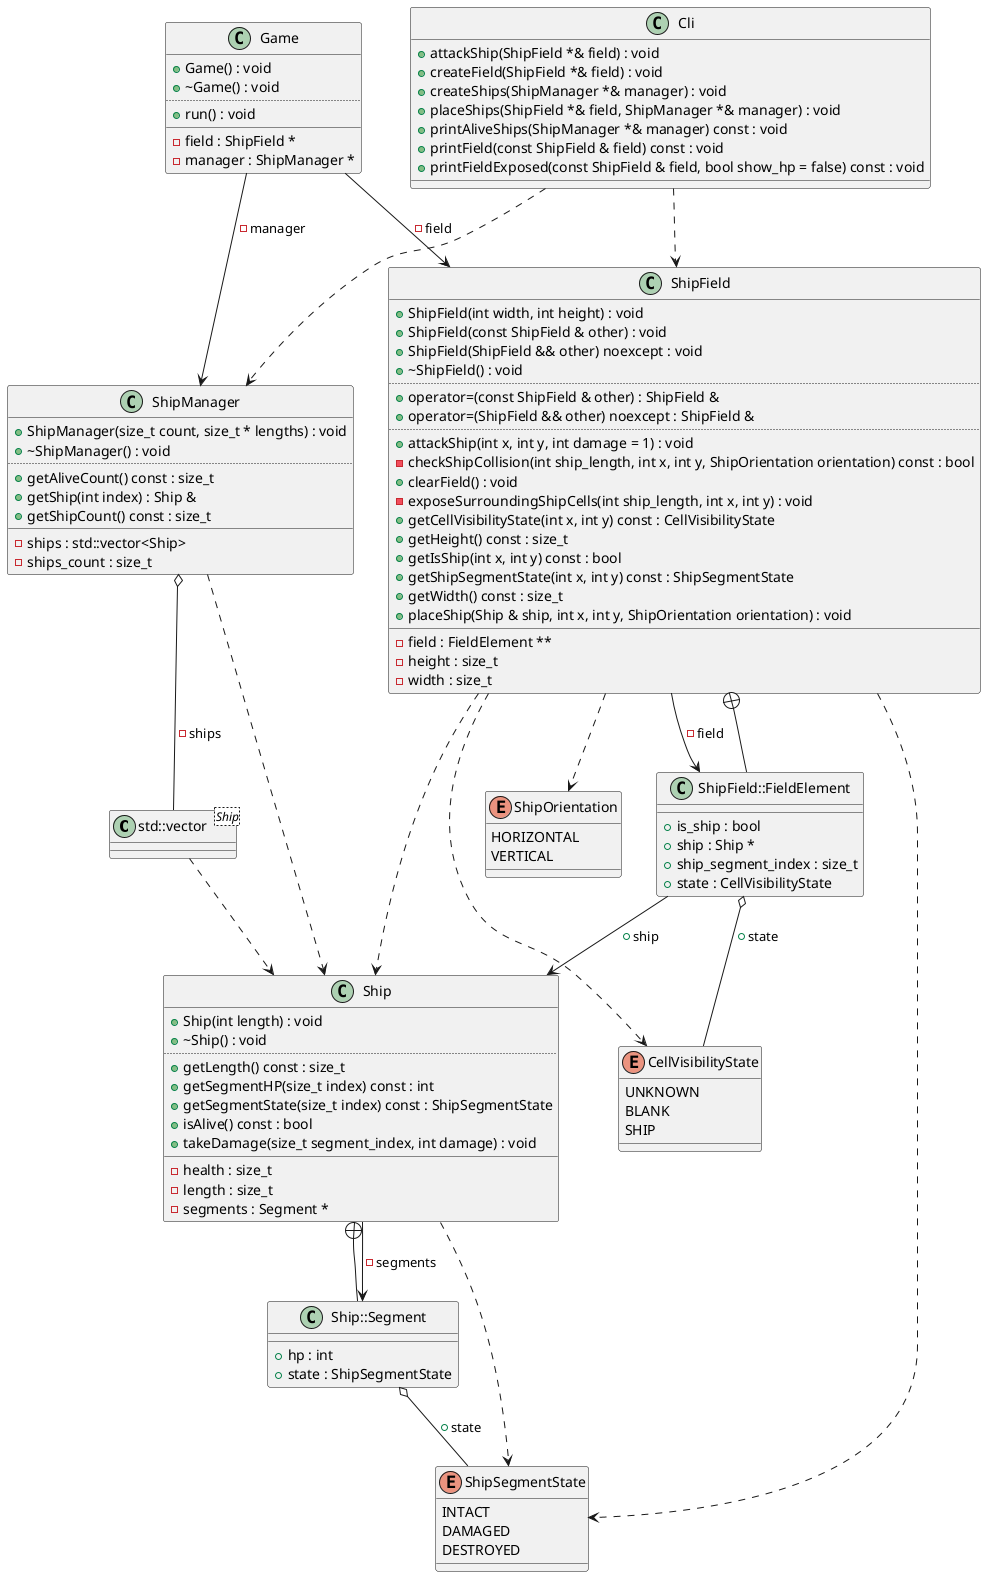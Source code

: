 @startuml
class "std::vector<Ship>" as C_0010668212532447068380
class C_0010668212532447068380 {
__
}
enum "ShipSegmentState" as C_0014256742677139282670
enum C_0014256742677139282670 {
INTACT
DAMAGED
DESTROYED
}
enum "ShipOrientation" as C_0002579181642537833876
enum C_0002579181642537833876 {
HORIZONTAL
VERTICAL
}
enum "CellVisibilityState" as C_0003333043679234439357
enum C_0003333043679234439357 {
UNKNOWN
BLANK
SHIP
}
class "Ship" as C_0014529657433315016423
class C_0014529657433315016423 {
+Ship(int length) : void
+~Ship() : void
..
+getLength() const : size_t
+getSegmentHP(size_t index) const : int
+getSegmentState(size_t index) const : ShipSegmentState
+isAlive() const : bool
+takeDamage(size_t segment_index, int damage) : void
__
-health : size_t
-length : size_t
-segments : Segment *
}
class "Ship::Segment" as C_0000674658759292391449
class C_0000674658759292391449 {
__
+hp : int
+state : ShipSegmentState
}
class "ShipField" as C_0003843296779074973901
class C_0003843296779074973901 {
+ShipField(int width, int height) : void
+ShipField(const ShipField & other) : void
+ShipField(ShipField && other) noexcept : void
+~ShipField() : void
..
+operator=(const ShipField & other) : ShipField &
+operator=(ShipField && other) noexcept : ShipField &
..
+attackShip(int x, int y, int damage = 1) : void
-checkShipCollision(int ship_length, int x, int y, ShipOrientation orientation) const : bool
+clearField() : void
-exposeSurroundingShipCells(int ship_length, int x, int y) : void
+getCellVisibilityState(int x, int y) const : CellVisibilityState
+getHeight() const : size_t
+getIsShip(int x, int y) const : bool
+getShipSegmentState(int x, int y) const : ShipSegmentState
+getWidth() const : size_t
+placeShip(Ship & ship, int x, int y, ShipOrientation orientation) : void
__
-field : FieldElement **
-height : size_t
-width : size_t
}
class "ShipField::FieldElement" as C_0000316359785794417378
class C_0000316359785794417378 {
__
+is_ship : bool
+ship : Ship *
+ship_segment_index : size_t
+state : CellVisibilityState
}
class "ShipManager" as C_0017499122254539489506
class C_0017499122254539489506 {
+ShipManager(size_t count, size_t * lengths) : void
+~ShipManager() : void
..
+getAliveCount() const : size_t
+getShip(int index) : Ship &
+getShipCount() const : size_t
__
-ships : std::vector<Ship>
-ships_count : size_t
}
class "Game" as C_0017470460303031448044
class C_0017470460303031448044 {
+Game() : void
+~Game() : void
..
+run() : void
__
-field : ShipField *
-manager : ShipManager *
}
class "Cli" as C_0009229322579776335995
class C_0009229322579776335995 {
+attackShip(ShipField *& field) : void
+createField(ShipField *& field) : void
+createShips(ShipManager *& manager) : void
+placeShips(ShipField *& field, ShipManager *& manager) : void
+printAliveShips(ShipManager *& manager) const : void
+printField(const ShipField & field) const : void
+printFieldExposed(const ShipField & field, bool show_hp = false) const : void
__
}
C_0010668212532447068380 ..> C_0014529657433315016423
C_0014529657433315016423 ..> C_0014256742677139282670
C_0014529657433315016423 --> C_0000674658759292391449 : -segments
C_0000674658759292391449 --+ C_0014529657433315016423
C_0000674658759292391449 o-- C_0014256742677139282670 : +state
C_0003843296779074973901 ..> C_0002579181642537833876
C_0003843296779074973901 ..> C_0003333043679234439357
C_0003843296779074973901 ..> C_0014256742677139282670
C_0003843296779074973901 ..> C_0014529657433315016423
C_0003843296779074973901 --> C_0000316359785794417378 : -field
C_0000316359785794417378 --+ C_0003843296779074973901
C_0000316359785794417378 o-- C_0003333043679234439357 : +state
C_0000316359785794417378 --> C_0014529657433315016423 : +ship
C_0017499122254539489506 ..> C_0014529657433315016423
C_0017499122254539489506 o-- C_0010668212532447068380 : -ships
C_0017470460303031448044 --> C_0003843296779074973901 : -field
C_0017470460303031448044 --> C_0017499122254539489506 : -manager
C_0009229322579776335995 ..> C_0003843296779074973901
C_0009229322579776335995 ..> C_0017499122254539489506

'Generated with clang-uml, version 0.5.5
'LLVM version clang version 18.1.8
@enduml
